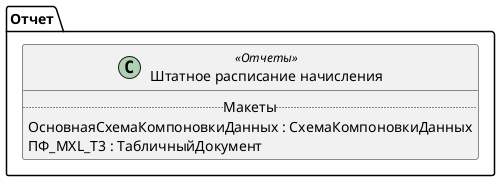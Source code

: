 ﻿@startuml ШтатноеРасписаниеНачисления
'!include templates.wsd
'..\include templates.wsd
class Отчет.ШтатноеРасписаниеНачисления as "Штатное расписание начисления" <<Отчеты>>
{
..Макеты..
ОсновнаяСхемаКомпоновкиДанных : СхемаКомпоновкиДанных
ПФ_MXL_Т3 : ТабличныйДокумент
}
@enduml
